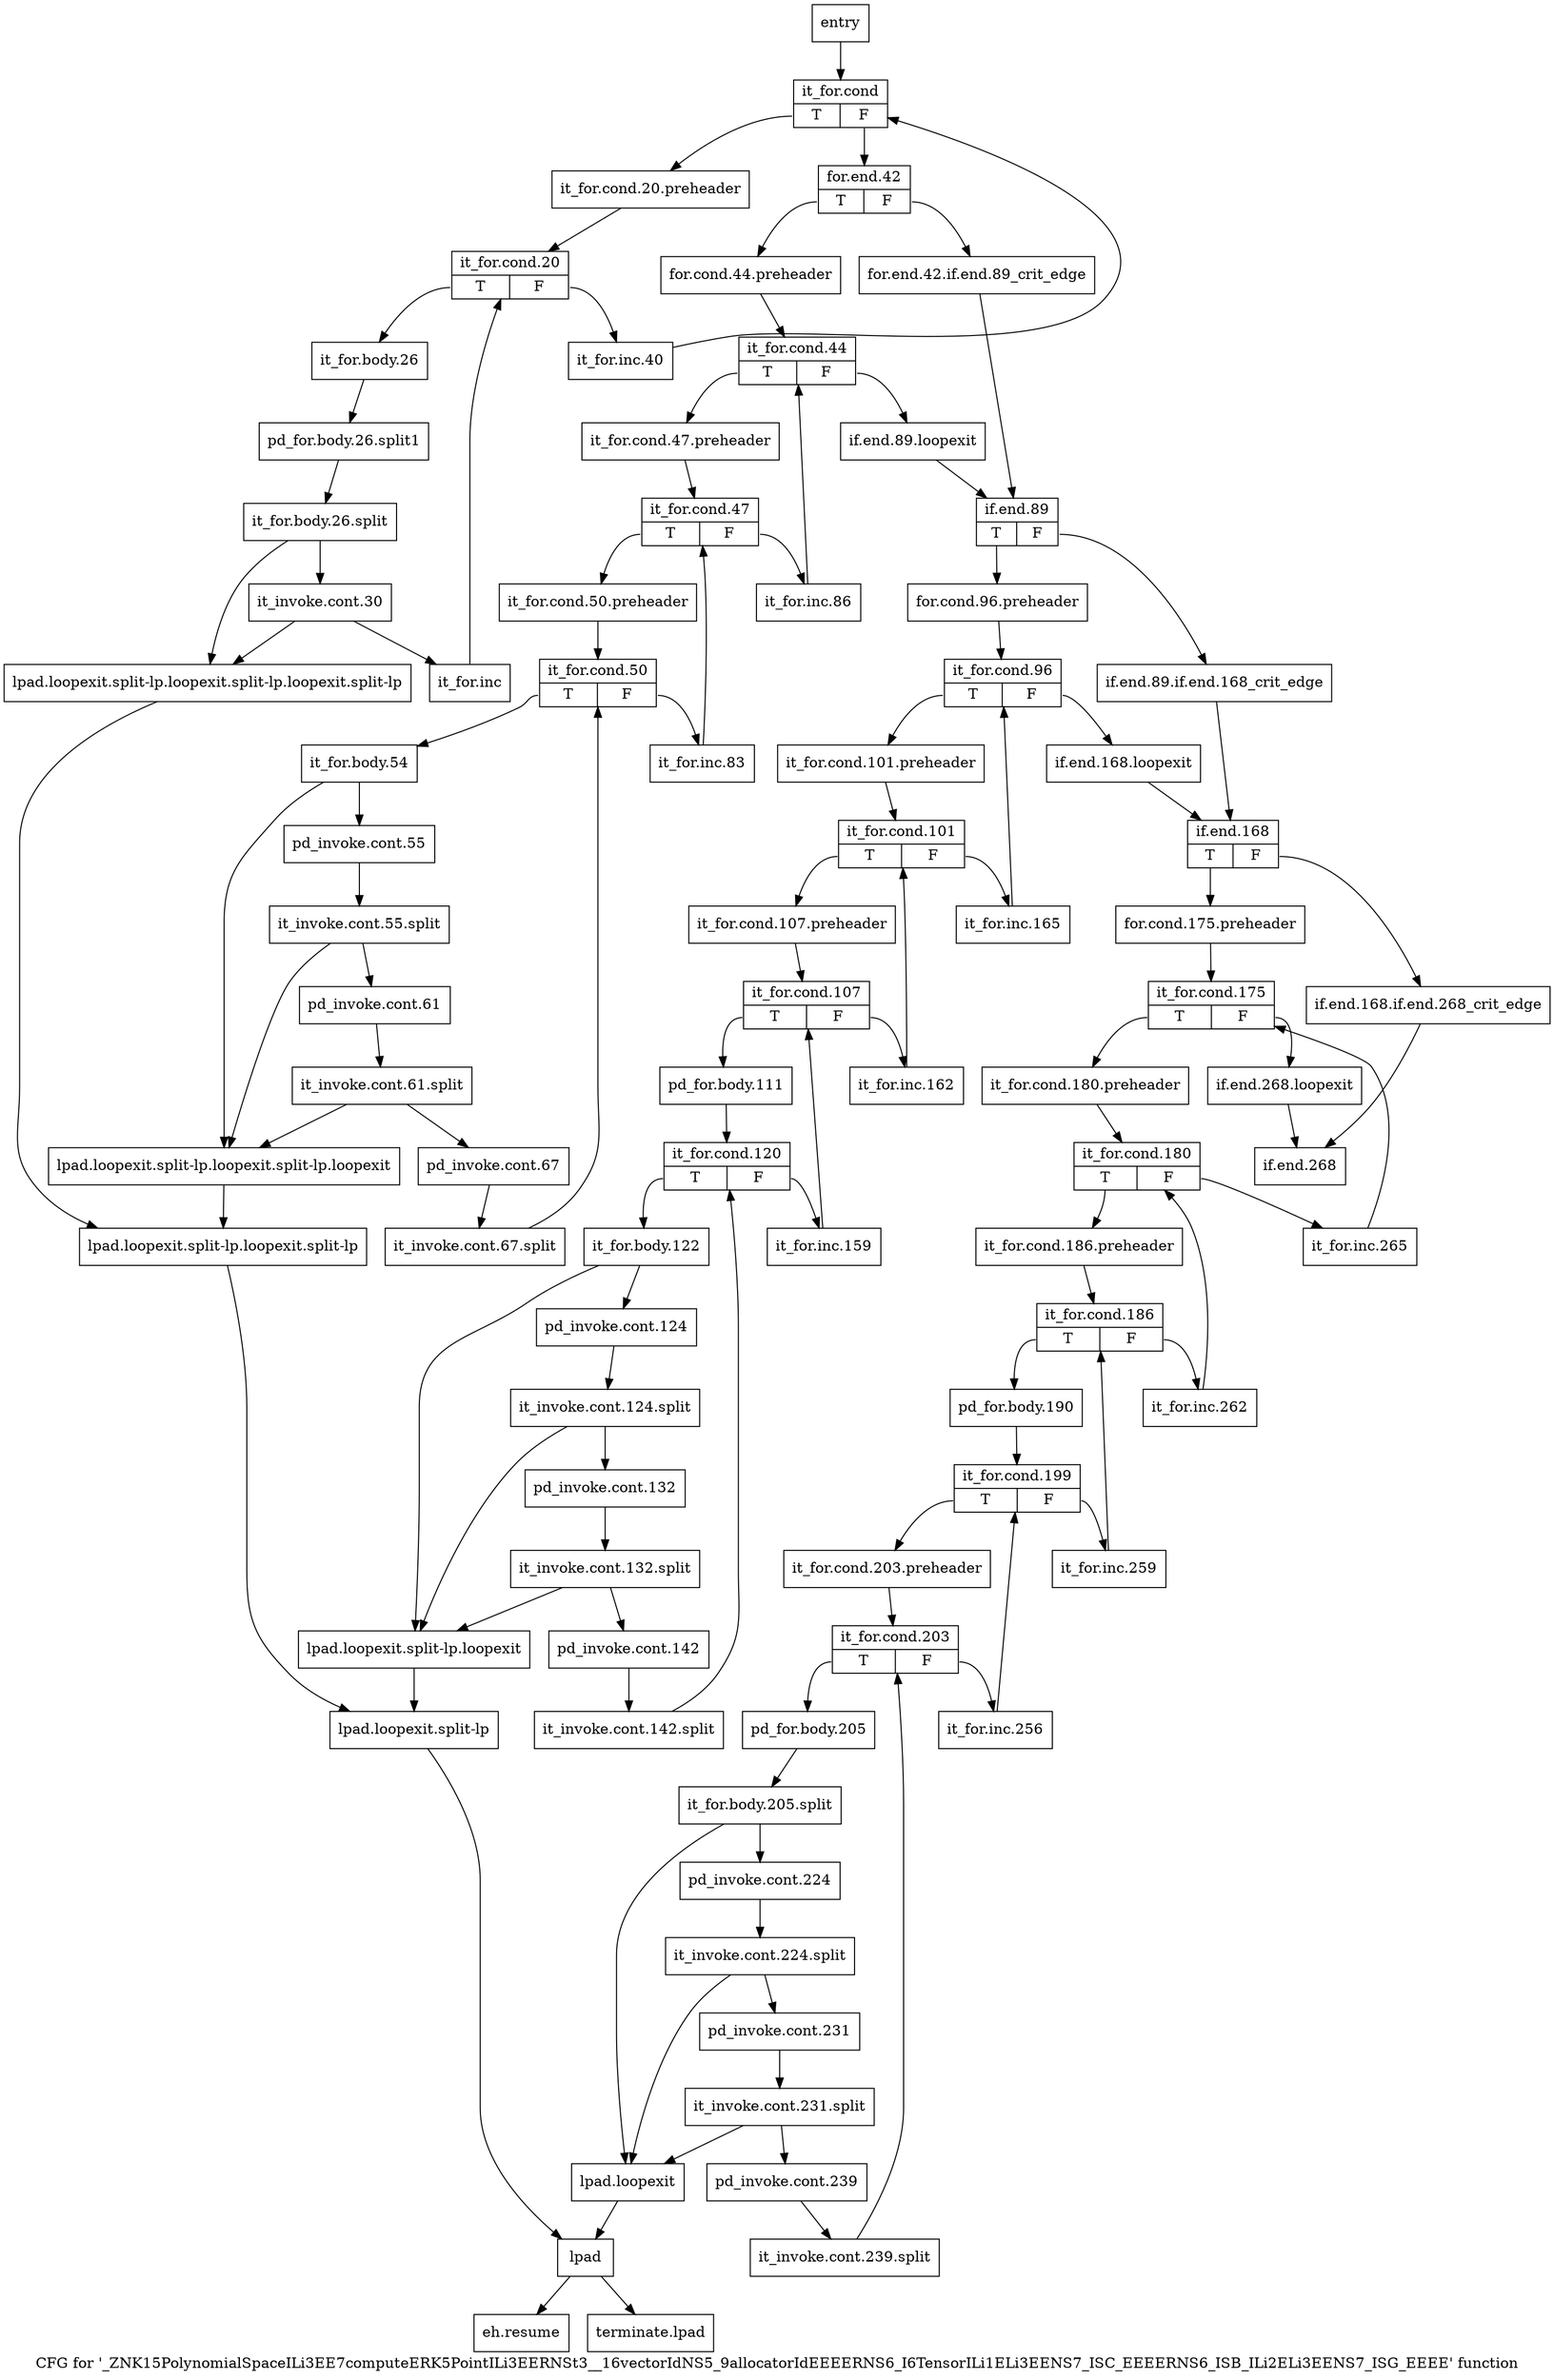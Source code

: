 digraph "CFG for '_ZNK15PolynomialSpaceILi3EE7computeERK5PointILi3EERNSt3__16vectorIdNS5_9allocatorIdEEEERNS6_I6TensorILi1ELi3EENS7_ISC_EEEERNS6_ISB_ILi2ELi3EENS7_ISG_EEEE' function" {
	label="CFG for '_ZNK15PolynomialSpaceILi3EE7computeERK5PointILi3EERNSt3__16vectorIdNS5_9allocatorIdEEEERNS6_I6TensorILi1ELi3EENS7_ISC_EEEERNS6_ISB_ILi2ELi3EENS7_ISG_EEEE' function";

	Node0x6dd12a0 [shape=record,label="{entry}"];
	Node0x6dd12a0 -> Node0x6dd12f0;
	Node0x6dd12f0 [shape=record,label="{it_for.cond|{<s0>T|<s1>F}}"];
	Node0x6dd12f0:s0 -> Node0x6dd1340;
	Node0x6dd12f0:s1 -> Node0x6dd1750;
	Node0x6dd1340 [shape=record,label="{it_for.cond.20.preheader}"];
	Node0x6dd1340 -> Node0x6dd1390;
	Node0x6dd1390 [shape=record,label="{it_for.cond.20|{<s0>T|<s1>F}}"];
	Node0x6dd1390:s0 -> Node0x6dd13e0;
	Node0x6dd1390:s1 -> Node0x6dd1700;
	Node0x6dd13e0 [shape=record,label="{it_for.body.26}"];
	Node0x6dd13e0 -> Node0xaf90f50;
	Node0xaf90f50 [shape=record,label="{pd_for.body.26.split1}"];
	Node0xaf90f50 -> Node0xaf90fa0;
	Node0xaf90fa0 [shape=record,label="{it_for.body.26.split}"];
	Node0xaf90fa0 -> Node0x6dd1430;
	Node0xaf90fa0 -> Node0x6dd15c0;
	Node0x6dd1430 [shape=record,label="{it_invoke.cont.30}"];
	Node0x6dd1430 -> Node0x6dd1480;
	Node0x6dd1430 -> Node0x6dd15c0;
	Node0x6dd1480 [shape=record,label="{it_for.inc}"];
	Node0x6dd1480 -> Node0x6dd1390;
	Node0x6dd14d0 [shape=record,label="{lpad.loopexit}"];
	Node0x6dd14d0 -> Node0x6dd16b0;
	Node0x6dd1520 [shape=record,label="{lpad.loopexit.split-lp.loopexit}"];
	Node0x6dd1520 -> Node0x6dd1660;
	Node0x6dd1570 [shape=record,label="{lpad.loopexit.split-lp.loopexit.split-lp.loopexit}"];
	Node0x6dd1570 -> Node0x6dd1610;
	Node0x6dd15c0 [shape=record,label="{lpad.loopexit.split-lp.loopexit.split-lp.loopexit.split-lp}"];
	Node0x6dd15c0 -> Node0x6dd1610;
	Node0x6dd1610 [shape=record,label="{lpad.loopexit.split-lp.loopexit.split-lp}"];
	Node0x6dd1610 -> Node0x6dd1660;
	Node0x6dd1660 [shape=record,label="{lpad.loopexit.split-lp}"];
	Node0x6dd1660 -> Node0x6dd16b0;
	Node0x6dd16b0 [shape=record,label="{lpad}"];
	Node0x6dd16b0 -> Node0x6dd2880;
	Node0x6dd16b0 -> Node0x6dd28d0;
	Node0x6dd1700 [shape=record,label="{it_for.inc.40}"];
	Node0x6dd1700 -> Node0x6dd12f0;
	Node0x6dd1750 [shape=record,label="{for.end.42|{<s0>T|<s1>F}}"];
	Node0x6dd1750:s0 -> Node0x6dd17f0;
	Node0x6dd1750:s1 -> Node0x6dd17a0;
	Node0x6dd17a0 [shape=record,label="{for.end.42.if.end.89_crit_edge}"];
	Node0x6dd17a0 -> Node0x6dd1c00;
	Node0x6dd17f0 [shape=record,label="{for.cond.44.preheader}"];
	Node0x6dd17f0 -> Node0x6dd1840;
	Node0x6dd1840 [shape=record,label="{it_for.cond.44|{<s0>T|<s1>F}}"];
	Node0x6dd1840:s0 -> Node0x6dd1890;
	Node0x6dd1840:s1 -> Node0x6dd1bb0;
	Node0x6dd1890 [shape=record,label="{it_for.cond.47.preheader}"];
	Node0x6dd1890 -> Node0x6dd18e0;
	Node0x6dd18e0 [shape=record,label="{it_for.cond.47|{<s0>T|<s1>F}}"];
	Node0x6dd18e0:s0 -> Node0x6dd1930;
	Node0x6dd18e0:s1 -> Node0x6dd1b60;
	Node0x6dd1930 [shape=record,label="{it_for.cond.50.preheader}"];
	Node0x6dd1930 -> Node0x6dd1980;
	Node0x6dd1980 [shape=record,label="{it_for.cond.50|{<s0>T|<s1>F}}"];
	Node0x6dd1980:s0 -> Node0x6dd19d0;
	Node0x6dd1980:s1 -> Node0x6dd1b10;
	Node0x6dd19d0 [shape=record,label="{it_for.body.54}"];
	Node0x6dd19d0 -> Node0x6dd1a20;
	Node0x6dd19d0 -> Node0x6dd1570;
	Node0x6dd1a20 [shape=record,label="{pd_invoke.cont.55}"];
	Node0x6dd1a20 -> Node0xaf90f00;
	Node0xaf90f00 [shape=record,label="{it_invoke.cont.55.split}"];
	Node0xaf90f00 -> Node0x6dd1a70;
	Node0xaf90f00 -> Node0x6dd1570;
	Node0x6dd1a70 [shape=record,label="{pd_invoke.cont.61}"];
	Node0x6dd1a70 -> Node0xafb3840;
	Node0xafb3840 [shape=record,label="{it_invoke.cont.61.split}"];
	Node0xafb3840 -> Node0x6dd1ac0;
	Node0xafb3840 -> Node0x6dd1570;
	Node0x6dd1ac0 [shape=record,label="{pd_invoke.cont.67}"];
	Node0x6dd1ac0 -> Node0xaf91180;
	Node0xaf91180 [shape=record,label="{it_invoke.cont.67.split}"];
	Node0xaf91180 -> Node0x6dd1980;
	Node0x6dd1b10 [shape=record,label="{it_for.inc.83}"];
	Node0x6dd1b10 -> Node0x6dd18e0;
	Node0x6dd1b60 [shape=record,label="{it_for.inc.86}"];
	Node0x6dd1b60 -> Node0x6dd1840;
	Node0x6dd1bb0 [shape=record,label="{if.end.89.loopexit}"];
	Node0x6dd1bb0 -> Node0x6dd1c00;
	Node0x6dd1c00 [shape=record,label="{if.end.89|{<s0>T|<s1>F}}"];
	Node0x6dd1c00:s0 -> Node0x6dd1ca0;
	Node0x6dd1c00:s1 -> Node0x6dd1c50;
	Node0x6dd1c50 [shape=record,label="{if.end.89.if.end.168_crit_edge}"];
	Node0x6dd1c50 -> Node0x6dd21a0;
	Node0x6dd1ca0 [shape=record,label="{for.cond.96.preheader}"];
	Node0x6dd1ca0 -> Node0x6dd1cf0;
	Node0x6dd1cf0 [shape=record,label="{it_for.cond.96|{<s0>T|<s1>F}}"];
	Node0x6dd1cf0:s0 -> Node0x6dd1d40;
	Node0x6dd1cf0:s1 -> Node0x6dd2150;
	Node0x6dd1d40 [shape=record,label="{it_for.cond.101.preheader}"];
	Node0x6dd1d40 -> Node0x6dd1d90;
	Node0x6dd1d90 [shape=record,label="{it_for.cond.101|{<s0>T|<s1>F}}"];
	Node0x6dd1d90:s0 -> Node0x6dd1de0;
	Node0x6dd1d90:s1 -> Node0x6dd2100;
	Node0x6dd1de0 [shape=record,label="{it_for.cond.107.preheader}"];
	Node0x6dd1de0 -> Node0x6dd1e30;
	Node0x6dd1e30 [shape=record,label="{it_for.cond.107|{<s0>T|<s1>F}}"];
	Node0x6dd1e30:s0 -> Node0x6dd1e80;
	Node0x6dd1e30:s1 -> Node0x6dd20b0;
	Node0x6dd1e80 [shape=record,label="{pd_for.body.111}"];
	Node0x6dd1e80 -> Node0x6dd1ed0;
	Node0x6dd1ed0 [shape=record,label="{it_for.cond.120|{<s0>T|<s1>F}}"];
	Node0x6dd1ed0:s0 -> Node0x6dd1f20;
	Node0x6dd1ed0:s1 -> Node0x6dd2060;
	Node0x6dd1f20 [shape=record,label="{it_for.body.122}"];
	Node0x6dd1f20 -> Node0x6dd1f70;
	Node0x6dd1f20 -> Node0x6dd1520;
	Node0x6dd1f70 [shape=record,label="{pd_invoke.cont.124}"];
	Node0x6dd1f70 -> Node0xaf925b0;
	Node0xaf925b0 [shape=record,label="{it_invoke.cont.124.split}"];
	Node0xaf925b0 -> Node0x6dd1fc0;
	Node0xaf925b0 -> Node0x6dd1520;
	Node0x6dd1fc0 [shape=record,label="{pd_invoke.cont.132}"];
	Node0x6dd1fc0 -> Node0xaf90a50;
	Node0xaf90a50 [shape=record,label="{it_invoke.cont.132.split}"];
	Node0xaf90a50 -> Node0x6dd2010;
	Node0xaf90a50 -> Node0x6dd1520;
	Node0x6dd2010 [shape=record,label="{pd_invoke.cont.142}"];
	Node0x6dd2010 -> Node0xaf90b60;
	Node0xaf90b60 [shape=record,label="{it_invoke.cont.142.split}"];
	Node0xaf90b60 -> Node0x6dd1ed0;
	Node0x6dd2060 [shape=record,label="{it_for.inc.159}"];
	Node0x6dd2060 -> Node0x6dd1e30;
	Node0x6dd20b0 [shape=record,label="{it_for.inc.162}"];
	Node0x6dd20b0 -> Node0x6dd1d90;
	Node0x6dd2100 [shape=record,label="{it_for.inc.165}"];
	Node0x6dd2100 -> Node0x6dd1cf0;
	Node0x6dd2150 [shape=record,label="{if.end.168.loopexit}"];
	Node0x6dd2150 -> Node0x6dd21a0;
	Node0x6dd21a0 [shape=record,label="{if.end.168|{<s0>T|<s1>F}}"];
	Node0x6dd21a0:s0 -> Node0x6dd2240;
	Node0x6dd21a0:s1 -> Node0x6dd21f0;
	Node0x6dd21f0 [shape=record,label="{if.end.168.if.end.268_crit_edge}"];
	Node0x6dd21f0 -> Node0x6dd2830;
	Node0x6dd2240 [shape=record,label="{for.cond.175.preheader}"];
	Node0x6dd2240 -> Node0x6dd2290;
	Node0x6dd2290 [shape=record,label="{it_for.cond.175|{<s0>T|<s1>F}}"];
	Node0x6dd2290:s0 -> Node0x6dd22e0;
	Node0x6dd2290:s1 -> Node0x6dd27e0;
	Node0x6dd22e0 [shape=record,label="{it_for.cond.180.preheader}"];
	Node0x6dd22e0 -> Node0x6dd2330;
	Node0x6dd2330 [shape=record,label="{it_for.cond.180|{<s0>T|<s1>F}}"];
	Node0x6dd2330:s0 -> Node0x6dd2380;
	Node0x6dd2330:s1 -> Node0x6dd2790;
	Node0x6dd2380 [shape=record,label="{it_for.cond.186.preheader}"];
	Node0x6dd2380 -> Node0x6dd23d0;
	Node0x6dd23d0 [shape=record,label="{it_for.cond.186|{<s0>T|<s1>F}}"];
	Node0x6dd23d0:s0 -> Node0x6dd2420;
	Node0x6dd23d0:s1 -> Node0x6dd2740;
	Node0x6dd2420 [shape=record,label="{pd_for.body.190}"];
	Node0x6dd2420 -> Node0x6dd2470;
	Node0x6dd2470 [shape=record,label="{it_for.cond.199|{<s0>T|<s1>F}}"];
	Node0x6dd2470:s0 -> Node0x6dd24c0;
	Node0x6dd2470:s1 -> Node0x6dd26f0;
	Node0x6dd24c0 [shape=record,label="{it_for.cond.203.preheader}"];
	Node0x6dd24c0 -> Node0x6dd2510;
	Node0x6dd2510 [shape=record,label="{it_for.cond.203|{<s0>T|<s1>F}}"];
	Node0x6dd2510:s0 -> Node0x6dd2560;
	Node0x6dd2510:s1 -> Node0x6dd26a0;
	Node0x6dd2560 [shape=record,label="{pd_for.body.205}"];
	Node0x6dd2560 -> Node0xaf91a20;
	Node0xaf91a20 [shape=record,label="{it_for.body.205.split}"];
	Node0xaf91a20 -> Node0x6dd25b0;
	Node0xaf91a20 -> Node0x6dd14d0;
	Node0x6dd25b0 [shape=record,label="{pd_invoke.cont.224}"];
	Node0x6dd25b0 -> Node0xafad120;
	Node0xafad120 [shape=record,label="{it_invoke.cont.224.split}"];
	Node0xafad120 -> Node0x6dd2600;
	Node0xafad120 -> Node0x6dd14d0;
	Node0x6dd2600 [shape=record,label="{pd_invoke.cont.231}"];
	Node0x6dd2600 -> Node0xafd6d30;
	Node0xafd6d30 [shape=record,label="{it_invoke.cont.231.split}"];
	Node0xafd6d30 -> Node0x6dd2650;
	Node0xafd6d30 -> Node0x6dd14d0;
	Node0x6dd2650 [shape=record,label="{pd_invoke.cont.239}"];
	Node0x6dd2650 -> Node0xaf930c0;
	Node0xaf930c0 [shape=record,label="{it_invoke.cont.239.split}"];
	Node0xaf930c0 -> Node0x6dd2510;
	Node0x6dd26a0 [shape=record,label="{it_for.inc.256}"];
	Node0x6dd26a0 -> Node0x6dd2470;
	Node0x6dd26f0 [shape=record,label="{it_for.inc.259}"];
	Node0x6dd26f0 -> Node0x6dd23d0;
	Node0x6dd2740 [shape=record,label="{it_for.inc.262}"];
	Node0x6dd2740 -> Node0x6dd2330;
	Node0x6dd2790 [shape=record,label="{it_for.inc.265}"];
	Node0x6dd2790 -> Node0x6dd2290;
	Node0x6dd27e0 [shape=record,label="{if.end.268.loopexit}"];
	Node0x6dd27e0 -> Node0x6dd2830;
	Node0x6dd2830 [shape=record,label="{if.end.268}"];
	Node0x6dd2880 [shape=record,label="{eh.resume}"];
	Node0x6dd28d0 [shape=record,label="{terminate.lpad}"];
}
